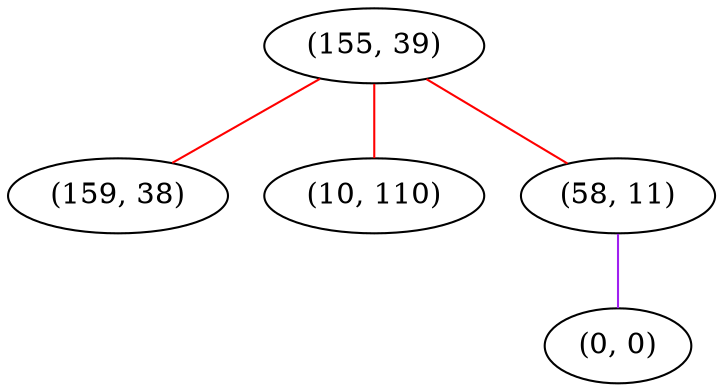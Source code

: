 graph "" {
"(155, 39)";
"(159, 38)";
"(10, 110)";
"(58, 11)";
"(0, 0)";
"(155, 39)" -- "(159, 38)"  [color=red, key=0, weight=1];
"(155, 39)" -- "(10, 110)"  [color=red, key=0, weight=1];
"(155, 39)" -- "(58, 11)"  [color=red, key=0, weight=1];
"(58, 11)" -- "(0, 0)"  [color=purple, key=0, weight=4];
}
